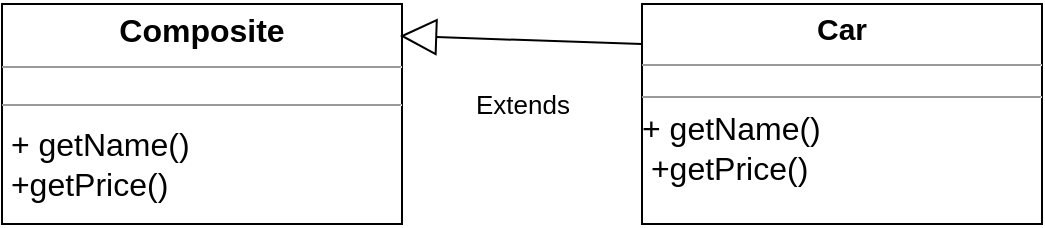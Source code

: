<mxfile>
    <diagram id="Vkf1kccMHPyQg5MPIpvl" name="Page-1">
        <mxGraphModel dx="820" dy="500" grid="1" gridSize="10" guides="1" tooltips="1" connect="1" arrows="1" fold="1" page="1" pageScale="1" pageWidth="827" pageHeight="1169" math="0" shadow="0">
            <root>
                <mxCell id="0"/>
                <mxCell id="1" parent="0"/>
                <mxCell id="5" value="&lt;p style=&quot;margin: 4px 0px 0px ; text-align: center ; font-size: 15px&quot;&gt;&lt;b&gt;Car&lt;/b&gt;&lt;/p&gt;&lt;hr size=&quot;1&quot; style=&quot;font-size: 15px&quot;&gt;&lt;div style=&quot;height: 2px&quot;&gt;&lt;/div&gt;&lt;hr size=&quot;1&quot;&gt;&lt;div style=&quot;height: 2px&quot;&gt;&lt;div style=&quot;height: 2px ; font-size: 16px&quot;&gt;+ getName()&lt;/div&gt;&lt;div style=&quot;height: 2px ; font-size: 16px&quot;&gt;&lt;br&gt;&lt;/div&gt;&lt;div style=&quot;height: 2px ; font-size: 16px&quot;&gt;&lt;br&gt;&lt;/div&gt;&lt;div style=&quot;height: 2px ; font-size: 16px&quot;&gt;&lt;br&gt;&lt;/div&gt;&lt;div style=&quot;height: 2px ; font-size: 16px&quot;&gt;&lt;br&gt;&lt;/div&gt;&lt;div style=&quot;height: 2px ; font-size: 16px&quot;&gt;&lt;br&gt;&lt;/div&gt;&lt;div style=&quot;height: 2px ; font-size: 16px&quot;&gt;&lt;br&gt;&lt;/div&gt;&lt;div style=&quot;height: 2px ; font-size: 16px&quot;&gt;&lt;br&gt;&lt;/div&gt;&lt;div style=&quot;height: 2px ; font-size: 16px&quot;&gt;&lt;br&gt;&lt;/div&gt;&lt;div style=&quot;height: 2px ; font-size: 16px&quot;&gt;&lt;br&gt;&lt;/div&gt;&lt;div style=&quot;height: 2px ; font-size: 16px&quot;&gt;&amp;nbsp;+getPrice()&lt;/div&gt;&lt;/div&gt;" style="verticalAlign=top;align=left;overflow=fill;fontSize=12;fontFamily=Helvetica;html=1;" parent="1" vertex="1">
                    <mxGeometry x="400" y="200" width="200" height="110" as="geometry"/>
                </mxCell>
                <mxCell id="6" value="&lt;p style=&quot;margin: 4px 0px 0px ; text-align: center ; font-size: 16px&quot;&gt;&lt;b&gt;&lt;font style=&quot;font-size: 16px&quot;&gt;Composite&lt;/font&gt;&lt;/b&gt;&lt;/p&gt;&lt;hr size=&quot;1&quot; style=&quot;font-size: 16px&quot;&gt;&lt;div style=&quot;height: 2px ; font-size: 16px&quot;&gt;&lt;/div&gt;&lt;hr size=&quot;1&quot; style=&quot;font-size: 16px&quot;&gt;&lt;div style=&quot;height: 2px ; font-size: 16px&quot;&gt;&lt;br&gt;&lt;/div&gt;&lt;div style=&quot;height: 2px ; font-size: 16px&quot;&gt;&lt;font style=&quot;font-size: 16px&quot;&gt;&amp;nbsp;+ getName()&lt;/font&gt;&lt;/div&gt;&lt;div style=&quot;height: 2px ; font-size: 16px&quot;&gt;&lt;font style=&quot;font-size: 16px&quot;&gt;&lt;br&gt;&lt;/font&gt;&lt;/div&gt;&lt;div style=&quot;height: 2px ; font-size: 16px&quot;&gt;&lt;font style=&quot;font-size: 16px&quot;&gt;&lt;br&gt;&lt;/font&gt;&lt;/div&gt;&lt;div style=&quot;height: 2px ; font-size: 16px&quot;&gt;&lt;font style=&quot;font-size: 16px&quot;&gt;&lt;br&gt;&lt;/font&gt;&lt;/div&gt;&lt;div style=&quot;height: 2px ; font-size: 16px&quot;&gt;&lt;font style=&quot;font-size: 16px&quot;&gt;&lt;br&gt;&lt;/font&gt;&lt;/div&gt;&lt;div style=&quot;height: 2px ; font-size: 16px&quot;&gt;&lt;font style=&quot;font-size: 16px&quot;&gt;&lt;br&gt;&lt;/font&gt;&lt;/div&gt;&lt;div style=&quot;height: 2px ; font-size: 16px&quot;&gt;&lt;font style=&quot;font-size: 16px&quot;&gt;&lt;br&gt;&lt;/font&gt;&lt;/div&gt;&lt;div style=&quot;height: 2px ; font-size: 16px&quot;&gt;&lt;font style=&quot;font-size: 16px&quot;&gt;&lt;br&gt;&lt;/font&gt;&lt;/div&gt;&lt;div style=&quot;height: 2px ; font-size: 16px&quot;&gt;&lt;font style=&quot;font-size: 16px&quot;&gt;&lt;br&gt;&lt;/font&gt;&lt;/div&gt;&lt;div style=&quot;height: 2px ; font-size: 16px&quot;&gt;&lt;font style=&quot;font-size: 16px&quot;&gt;&lt;br&gt;&lt;/font&gt;&lt;/div&gt;&lt;div style=&quot;height: 2px ; font-size: 16px&quot;&gt;&lt;font style=&quot;font-size: 16px&quot;&gt;&amp;nbsp;+getPrice()&lt;/font&gt;&lt;/div&gt;" style="verticalAlign=top;align=left;overflow=fill;fontSize=12;fontFamily=Helvetica;html=1;" parent="1" vertex="1">
                    <mxGeometry x="80" y="200" width="200" height="110" as="geometry"/>
                </mxCell>
                <mxCell id="11" value="&lt;font style=&quot;font-size: 13px&quot;&gt;Extends&lt;/font&gt;" style="endArrow=block;endSize=16;endFill=0;html=1;entryX=0.995;entryY=0.145;entryDx=0;entryDy=0;entryPerimeter=0;" edge="1" parent="1" target="6">
                    <mxGeometry x="-0.026" y="32" width="160" relative="1" as="geometry">
                        <mxPoint x="400" y="220" as="sourcePoint"/>
                        <mxPoint x="300" y="220" as="targetPoint"/>
                        <mxPoint as="offset"/>
                    </mxGeometry>
                </mxCell>
            </root>
        </mxGraphModel>
    </diagram>
</mxfile>
